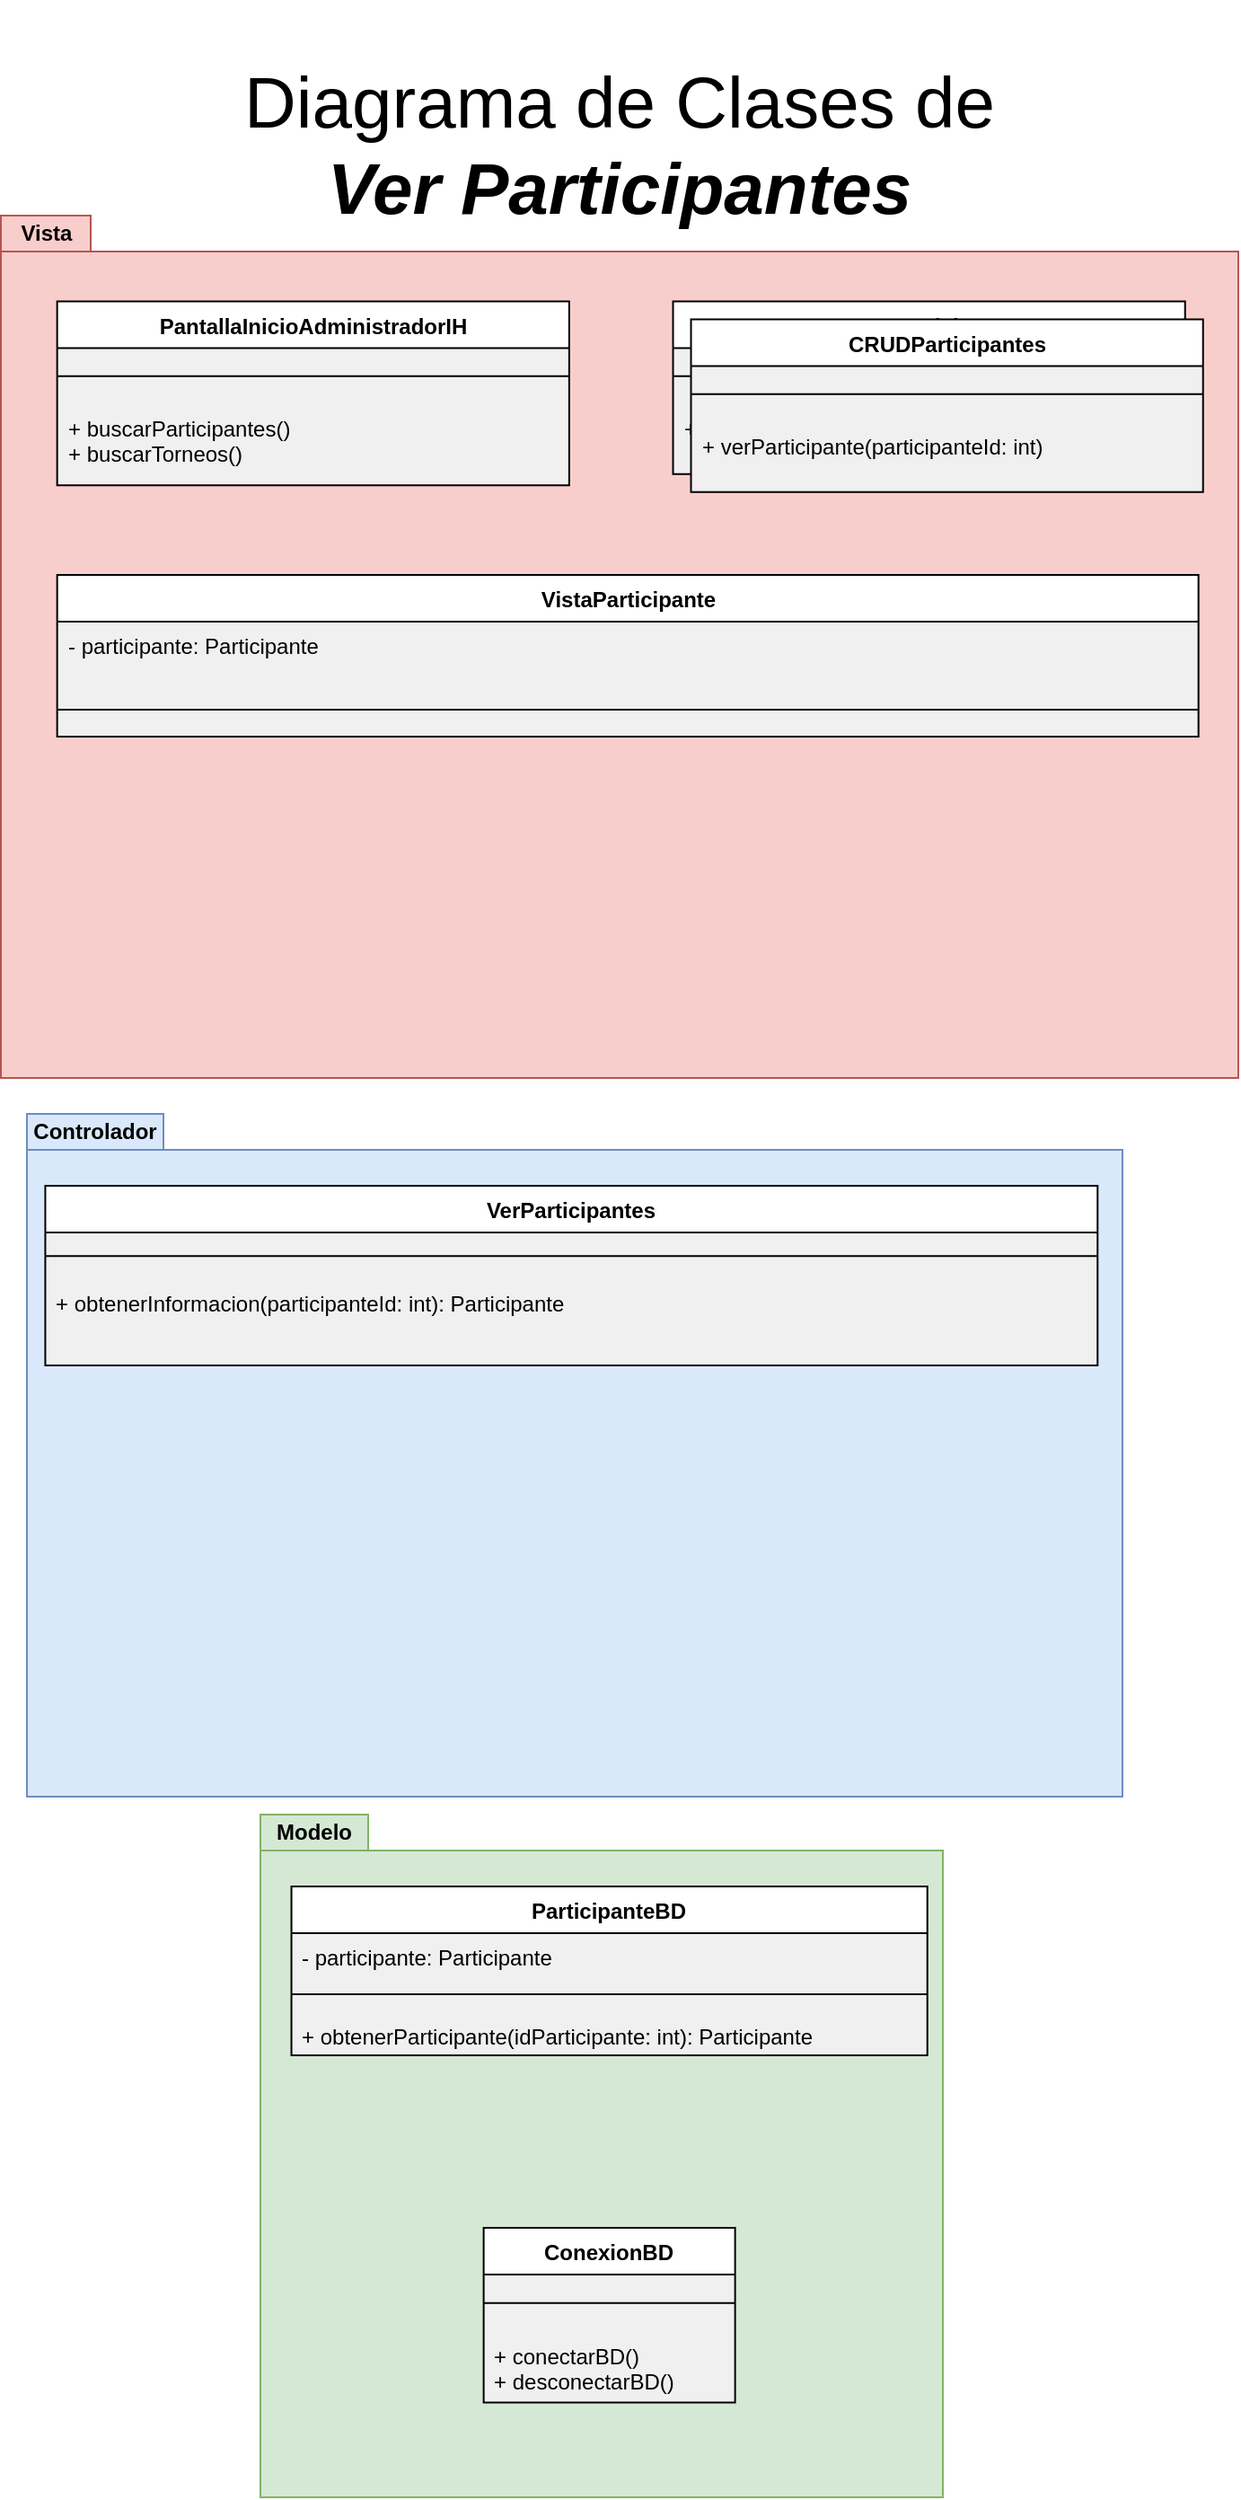 <mxfile version="22.0.7" type="google">
  <diagram name="Page-1" id="v6maBPc58zFwQGpOeHck">
    <mxGraphModel grid="1" page="1" gridSize="10" guides="1" tooltips="1" connect="1" arrows="1" fold="1" pageScale="1" pageWidth="850" pageHeight="1100" math="0" shadow="0">
      <root>
        <mxCell id="0" />
        <mxCell id="1" parent="0" />
        <mxCell id="7BLtupsmZaeIrGH96XGS-1" value="Controlador" style="shape=folder;fontStyle=1;tabWidth=76;tabHeight=20;tabPosition=left;html=1;boundedLbl=1;labelInHeader=1;container=1;collapsible=0;whiteSpace=wrap;fillColor=#dae8fc;strokeColor=#6c8ebf;" vertex="1" parent="1">
          <mxGeometry x="960" y="-490" width="610" height="380" as="geometry" />
        </mxCell>
        <mxCell id="7BLtupsmZaeIrGH96XGS-2" value="" style="html=1;strokeColor=none;resizeWidth=1;resizeHeight=1;fillColor=none;part=1;connectable=0;allowArrows=0;deletable=0;whiteSpace=wrap;" vertex="1" parent="7BLtupsmZaeIrGH96XGS-1">
          <mxGeometry width="610.0" height="266" relative="1" as="geometry">
            <mxPoint y="30" as="offset" />
          </mxGeometry>
        </mxCell>
        <mxCell id="7BLtupsmZaeIrGH96XGS-3" value="VerParticipantes" style="swimlane;fontStyle=1;align=center;verticalAlign=top;childLayout=stackLayout;horizontal=1;startSize=26;horizontalStack=0;resizeParent=1;resizeParentMax=0;resizeLast=0;collapsible=1;marginBottom=0;whiteSpace=wrap;html=1;swimlaneFillColor=#F0F0F0;gradientColor=none;" vertex="1" parent="7BLtupsmZaeIrGH96XGS-1">
          <mxGeometry x="10.218" y="40" width="585.92" height="99.997" as="geometry" />
        </mxCell>
        <mxCell id="7BLtupsmZaeIrGH96XGS-4" value="" style="line;strokeWidth=1;fillColor=none;align=left;verticalAlign=middle;spacingTop=-1;spacingLeft=3;spacingRight=3;rotatable=0;labelPosition=right;points=[];portConstraint=eastwest;strokeColor=inherit;" vertex="1" parent="7BLtupsmZaeIrGH96XGS-3">
          <mxGeometry y="26" width="585.92" height="26.207" as="geometry" />
        </mxCell>
        <mxCell id="7BLtupsmZaeIrGH96XGS-5" value="+ obtenerInformacion(participanteId: int): Participante" style="text;strokeColor=none;fillColor=none;align=left;verticalAlign=top;spacingLeft=4;spacingRight=4;overflow=hidden;rotatable=0;points=[[0,0.5],[1,0.5]];portConstraint=eastwest;whiteSpace=wrap;html=1;" vertex="1" parent="7BLtupsmZaeIrGH96XGS-3">
          <mxGeometry y="52.207" width="585.92" height="47.79" as="geometry" />
        </mxCell>
        <mxCell id="7BLtupsmZaeIrGH96XGS-6" value="Modelo" style="shape=folder;fontStyle=1;tabWidth=60;tabHeight=20;tabPosition=left;html=1;boundedLbl=1;labelInHeader=1;container=1;collapsible=0;whiteSpace=wrap;fillColor=#d5e8d4;strokeColor=#82b366;" vertex="1" parent="1">
          <mxGeometry x="1090" y="-100" width="380" height="380" as="geometry" />
        </mxCell>
        <mxCell id="7BLtupsmZaeIrGH96XGS-7" value="" style="html=1;strokeColor=none;resizeWidth=1;resizeHeight=1;fillColor=none;part=1;connectable=0;allowArrows=0;deletable=0;whiteSpace=wrap;" vertex="1" parent="7BLtupsmZaeIrGH96XGS-6">
          <mxGeometry width="300" height="229.31" relative="1" as="geometry">
            <mxPoint y="30" as="offset" />
          </mxGeometry>
        </mxCell>
        <mxCell id="7BLtupsmZaeIrGH96XGS-8" value="ParticipanteBD" style="swimlane;fontStyle=1;align=center;verticalAlign=top;childLayout=stackLayout;horizontal=1;startSize=26;horizontalStack=0;resizeParent=1;resizeParentMax=0;resizeLast=0;collapsible=1;marginBottom=0;whiteSpace=wrap;html=1;swimlaneFillColor=#F0F0F0;gradientColor=none;" vertex="1" parent="7BLtupsmZaeIrGH96XGS-6">
          <mxGeometry x="17.27" y="40" width="354.09" height="94" as="geometry">
            <mxRectangle x="17.27" y="40" width="100" height="30" as="alternateBounds" />
          </mxGeometry>
        </mxCell>
        <mxCell id="7BLtupsmZaeIrGH96XGS-9" value="- participante: Participante&lt;br&gt;&lt;br&gt;&lt;br&gt;" style="text;strokeColor=none;fillColor=none;align=left;verticalAlign=top;spacingLeft=4;spacingRight=4;overflow=hidden;rotatable=0;points=[[0,0.5],[1,0.5]];portConstraint=eastwest;whiteSpace=wrap;html=1;" vertex="1" parent="7BLtupsmZaeIrGH96XGS-8">
          <mxGeometry y="26" width="354.09" height="24" as="geometry" />
        </mxCell>
        <mxCell id="7BLtupsmZaeIrGH96XGS-10" value="" style="line;strokeWidth=1;fillColor=none;align=left;verticalAlign=middle;spacingTop=-1;spacingLeft=3;spacingRight=3;rotatable=0;labelPosition=right;points=[];portConstraint=eastwest;strokeColor=inherit;" vertex="1" parent="7BLtupsmZaeIrGH96XGS-8">
          <mxGeometry y="50" width="354.09" height="20" as="geometry" />
        </mxCell>
        <mxCell id="tLC3mutLhORQv-bThoGp-1" value="+ obtenerParticipante(idParticipante: int): Participante" style="text;strokeColor=none;fillColor=none;align=left;verticalAlign=top;spacingLeft=4;spacingRight=4;overflow=hidden;rotatable=0;points=[[0,0.5],[1,0.5]];portConstraint=eastwest;whiteSpace=wrap;html=1;" vertex="1" parent="7BLtupsmZaeIrGH96XGS-8">
          <mxGeometry y="70" width="354.09" height="24" as="geometry" />
        </mxCell>
        <mxCell id="7BLtupsmZaeIrGH96XGS-12" value="ConexionBD" style="swimlane;fontStyle=1;align=center;verticalAlign=top;childLayout=stackLayout;horizontal=1;startSize=26;horizontalStack=0;resizeParent=1;resizeParentMax=0;resizeLast=0;collapsible=1;marginBottom=0;whiteSpace=wrap;html=1;swimlaneFillColor=#F0F0F0;gradientColor=none;" vertex="1" parent="7BLtupsmZaeIrGH96XGS-6">
          <mxGeometry x="124.31" y="230" width="140" height="97.212" as="geometry" />
        </mxCell>
        <mxCell id="7BLtupsmZaeIrGH96XGS-13" value="" style="line;strokeWidth=1;fillColor=none;align=left;verticalAlign=middle;spacingTop=-1;spacingLeft=3;spacingRight=3;rotatable=0;labelPosition=right;points=[];portConstraint=eastwest;strokeColor=inherit;" vertex="1" parent="7BLtupsmZaeIrGH96XGS-12">
          <mxGeometry y="26" width="140" height="31.724" as="geometry" />
        </mxCell>
        <mxCell id="7BLtupsmZaeIrGH96XGS-14" value="+ conectarBD()&lt;br&gt;+ desconectarBD()" style="text;strokeColor=none;fillColor=none;align=left;verticalAlign=top;spacingLeft=4;spacingRight=4;overflow=hidden;rotatable=0;points=[[0,0.5],[1,0.5]];portConstraint=eastwest;whiteSpace=wrap;html=1;" vertex="1" parent="7BLtupsmZaeIrGH96XGS-12">
          <mxGeometry y="57.724" width="140" height="39.487" as="geometry" />
        </mxCell>
        <mxCell id="7BLtupsmZaeIrGH96XGS-15" value="Vista" style="shape=folder;fontStyle=1;tabWidth=50;tabHeight=20;tabPosition=left;html=1;boundedLbl=1;labelInHeader=1;container=1;collapsible=0;whiteSpace=wrap;fillColor=#f8cecc;strokeColor=#b85450;" vertex="1" parent="1">
          <mxGeometry x="945.5" y="-990" width="689" height="480" as="geometry" />
        </mxCell>
        <mxCell id="7BLtupsmZaeIrGH96XGS-16" value="" style="html=1;strokeColor=none;resizeWidth=1;resizeHeight=1;fillColor=none;part=1;connectable=0;allowArrows=0;deletable=0;whiteSpace=wrap;" vertex="1" parent="7BLtupsmZaeIrGH96XGS-15">
          <mxGeometry width="689.0" height="317.337" relative="1" as="geometry">
            <mxPoint y="30" as="offset" />
          </mxGeometry>
        </mxCell>
        <mxCell id="7BLtupsmZaeIrGH96XGS-17" value="PantallaInicioAdministradorIH" style="swimlane;fontStyle=1;align=center;verticalAlign=top;childLayout=stackLayout;horizontal=1;startSize=26;horizontalStack=0;resizeParent=1;resizeParentMax=0;resizeLast=0;collapsible=1;marginBottom=0;whiteSpace=wrap;html=1;swimlaneFillColor=#F0F0F0;gradientColor=none;" vertex="1" parent="7BLtupsmZaeIrGH96XGS-15">
          <mxGeometry x="31.326" y="47.72" width="285.105" height="102.348" as="geometry" />
        </mxCell>
        <mxCell id="7BLtupsmZaeIrGH96XGS-18" value="" style="line;strokeWidth=1;fillColor=none;align=left;verticalAlign=middle;spacingTop=-1;spacingLeft=3;spacingRight=3;rotatable=0;labelPosition=right;points=[];portConstraint=eastwest;strokeColor=inherit;" vertex="1" parent="7BLtupsmZaeIrGH96XGS-17">
          <mxGeometry y="26" width="285.105" height="31.265" as="geometry" />
        </mxCell>
        <mxCell id="7BLtupsmZaeIrGH96XGS-19" value="+ buscarParticipantes()&lt;br style=&quot;border-color: var(--border-color);&quot;&gt;+ buscarTorneos()" style="text;strokeColor=none;fillColor=none;align=left;verticalAlign=top;spacingLeft=4;spacingRight=4;overflow=hidden;rotatable=0;points=[[0,0.5],[1,0.5]];portConstraint=eastwest;whiteSpace=wrap;html=1;" vertex="1" parent="7BLtupsmZaeIrGH96XGS-17">
          <mxGeometry y="57.265" width="285.105" height="45.083" as="geometry" />
        </mxCell>
        <mxCell id="7BLtupsmZaeIrGH96XGS-20" value="CRUDParticipantes" style="swimlane;fontStyle=1;align=center;verticalAlign=top;childLayout=stackLayout;horizontal=1;startSize=26;horizontalStack=0;resizeParent=1;resizeParentMax=0;resizeLast=0;collapsible=1;marginBottom=0;whiteSpace=wrap;html=1;swimlaneFillColor=#F0F0F0;gradientColor=none;" vertex="1" parent="7BLtupsmZaeIrGH96XGS-15">
          <mxGeometry x="374.26" y="47.72" width="285.105" height="96.18" as="geometry" />
        </mxCell>
        <mxCell id="7BLtupsmZaeIrGH96XGS-21" value="" style="line;strokeWidth=1;fillColor=none;align=left;verticalAlign=middle;spacingTop=-1;spacingLeft=3;spacingRight=3;rotatable=0;labelPosition=right;points=[];portConstraint=eastwest;strokeColor=inherit;" vertex="1" parent="7BLtupsmZaeIrGH96XGS-20">
          <mxGeometry y="26" width="285.105" height="31.265" as="geometry" />
        </mxCell>
        <mxCell id="7BLtupsmZaeIrGH96XGS-22" value="+ verParticipante(participanteId: int)" style="text;strokeColor=none;fillColor=none;align=left;verticalAlign=top;spacingLeft=4;spacingRight=4;overflow=hidden;rotatable=0;points=[[0,0.5],[1,0.5]];portConstraint=eastwest;whiteSpace=wrap;html=1;" vertex="1" parent="7BLtupsmZaeIrGH96XGS-20">
          <mxGeometry y="57.265" width="285.105" height="38.915" as="geometry" />
        </mxCell>
        <mxCell id="7BLtupsmZaeIrGH96XGS-28" value="VistaParticipante&lt;br&gt;&lt;br&gt;" style="swimlane;fontStyle=1;align=center;verticalAlign=top;childLayout=stackLayout;horizontal=1;startSize=26;horizontalStack=0;resizeParent=1;resizeParentMax=0;resizeLast=0;collapsible=1;marginBottom=0;whiteSpace=wrap;html=1;swimlaneFillColor=#F0F0F0;gradientColor=none;" vertex="1" parent="7BLtupsmZaeIrGH96XGS-15">
          <mxGeometry x="31.33" y="200" width="635.5" height="90" as="geometry" />
        </mxCell>
        <mxCell id="7BLtupsmZaeIrGH96XGS-30" value="- participante: Participante" style="text;strokeColor=none;fillColor=none;align=left;verticalAlign=top;spacingLeft=4;spacingRight=4;overflow=hidden;rotatable=0;points=[[0,0.5],[1,0.5]];portConstraint=eastwest;whiteSpace=wrap;html=1;" vertex="1" parent="7BLtupsmZaeIrGH96XGS-28">
          <mxGeometry y="26" width="635.5" height="34" as="geometry" />
        </mxCell>
        <mxCell id="7BLtupsmZaeIrGH96XGS-29" value="" style="line;strokeWidth=1;fillColor=none;align=left;verticalAlign=middle;spacingTop=-1;spacingLeft=3;spacingRight=3;rotatable=0;labelPosition=right;points=[];portConstraint=eastwest;strokeColor=inherit;" vertex="1" parent="7BLtupsmZaeIrGH96XGS-28">
          <mxGeometry y="60" width="635.5" height="30" as="geometry" />
        </mxCell>
        <mxCell id="7BLtupsmZaeIrGH96XGS-23" value="&lt;font style=&quot;font-size: 40px;&quot;&gt;Diagrama de Clases de&lt;b&gt;&lt;br&gt;&lt;i&gt;Ver Participantes&lt;/i&gt;&lt;/b&gt;&lt;/font&gt;" style="text;html=1;strokeColor=none;fillColor=none;align=center;verticalAlign=middle;whiteSpace=wrap;rounded=0;" vertex="1" parent="1">
          <mxGeometry x="1040" y="-1110" width="500" height="160" as="geometry" />
        </mxCell>
        <mxCell id="NQAONDQL4ZT4UQyH3M8K-1" value="CRUDParticipantes" style="swimlane;fontStyle=1;align=center;verticalAlign=top;childLayout=stackLayout;horizontal=1;startSize=26;horizontalStack=0;resizeParent=1;resizeParentMax=0;resizeLast=0;collapsible=1;marginBottom=0;whiteSpace=wrap;html=1;swimlaneFillColor=#F0F0F0;gradientColor=none;" vertex="1" parent="1">
          <mxGeometry x="1329.76" y="-932.28" width="285.105" height="96.18" as="geometry" />
        </mxCell>
        <mxCell id="NQAONDQL4ZT4UQyH3M8K-2" value="" style="line;strokeWidth=1;fillColor=none;align=left;verticalAlign=middle;spacingTop=-1;spacingLeft=3;spacingRight=3;rotatable=0;labelPosition=right;points=[];portConstraint=eastwest;strokeColor=inherit;" vertex="1" parent="NQAONDQL4ZT4UQyH3M8K-1">
          <mxGeometry y="26" width="285.105" height="31.265" as="geometry" />
        </mxCell>
        <mxCell id="NQAONDQL4ZT4UQyH3M8K-3" value="+ verParticipante(participanteId: int)" style="text;strokeColor=none;fillColor=none;align=left;verticalAlign=top;spacingLeft=4;spacingRight=4;overflow=hidden;rotatable=0;points=[[0,0.5],[1,0.5]];portConstraint=eastwest;whiteSpace=wrap;html=1;" vertex="1" parent="NQAONDQL4ZT4UQyH3M8K-1">
          <mxGeometry y="57.265" width="285.105" height="38.915" as="geometry" />
        </mxCell>
      </root>
    </mxGraphModel>
  </diagram>
</mxfile>
